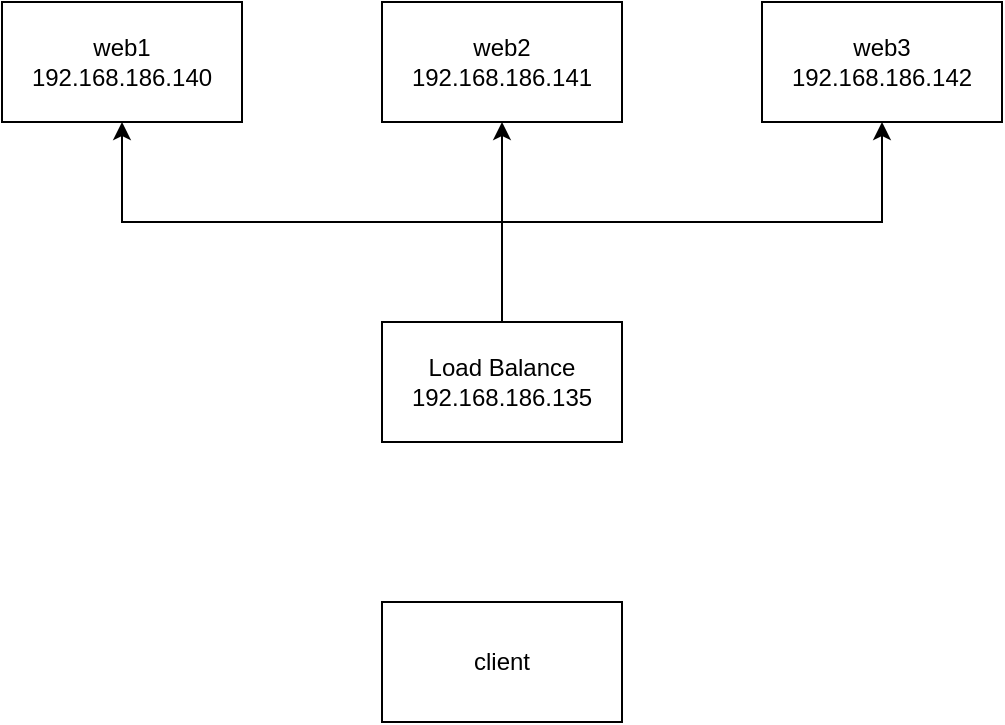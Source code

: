<mxfile version="14.7.6" type="github">
  <diagram id="5qIl3elBrcXpy-GFM9ye" name="Page-1">
    <mxGraphModel dx="706" dy="405" grid="1" gridSize="10" guides="1" tooltips="1" connect="1" arrows="1" fold="1" page="1" pageScale="1" pageWidth="827" pageHeight="1169" math="0" shadow="0">
      <root>
        <mxCell id="0" />
        <mxCell id="1" parent="0" />
        <mxCell id="cJYdWhawQsmr0SMR5G5_-1" value="web1&lt;br&gt;192.168.186.140" style="rounded=0;whiteSpace=wrap;html=1;" parent="1" vertex="1">
          <mxGeometry x="170" y="580" width="120" height="60" as="geometry" />
        </mxCell>
        <mxCell id="cJYdWhawQsmr0SMR5G5_-2" value="web2&lt;br&gt;192.168.186.141" style="rounded=0;whiteSpace=wrap;html=1;" parent="1" vertex="1">
          <mxGeometry x="360" y="580" width="120" height="60" as="geometry" />
        </mxCell>
        <mxCell id="cJYdWhawQsmr0SMR5G5_-3" value="web3&lt;br&gt;192.168.186.142" style="rounded=0;whiteSpace=wrap;html=1;" parent="1" vertex="1">
          <mxGeometry x="550" y="580" width="120" height="60" as="geometry" />
        </mxCell>
        <mxCell id="raVNPXhGQOJgfKJG0Fia-1" style="edgeStyle=orthogonalEdgeStyle;rounded=0;orthogonalLoop=1;jettySize=auto;html=1;exitX=0.5;exitY=0;exitDx=0;exitDy=0;entryX=0.5;entryY=1;entryDx=0;entryDy=0;" edge="1" parent="1" source="cJYdWhawQsmr0SMR5G5_-4" target="cJYdWhawQsmr0SMR5G5_-2">
          <mxGeometry relative="1" as="geometry" />
        </mxCell>
        <mxCell id="raVNPXhGQOJgfKJG0Fia-2" style="edgeStyle=orthogonalEdgeStyle;rounded=0;orthogonalLoop=1;jettySize=auto;html=1;exitX=0.5;exitY=0;exitDx=0;exitDy=0;entryX=0.5;entryY=1;entryDx=0;entryDy=0;" edge="1" parent="1" source="cJYdWhawQsmr0SMR5G5_-4" target="cJYdWhawQsmr0SMR5G5_-1">
          <mxGeometry relative="1" as="geometry" />
        </mxCell>
        <mxCell id="raVNPXhGQOJgfKJG0Fia-3" style="edgeStyle=orthogonalEdgeStyle;rounded=0;orthogonalLoop=1;jettySize=auto;html=1;exitX=0.5;exitY=0;exitDx=0;exitDy=0;entryX=0.5;entryY=1;entryDx=0;entryDy=0;" edge="1" parent="1" source="cJYdWhawQsmr0SMR5G5_-4" target="cJYdWhawQsmr0SMR5G5_-3">
          <mxGeometry relative="1" as="geometry" />
        </mxCell>
        <mxCell id="cJYdWhawQsmr0SMR5G5_-4" value="Load Balance&lt;br&gt;192.168.186.135" style="rounded=0;whiteSpace=wrap;html=1;" parent="1" vertex="1">
          <mxGeometry x="360" y="740" width="120" height="60" as="geometry" />
        </mxCell>
        <mxCell id="raVNPXhGQOJgfKJG0Fia-4" value="client&lt;br&gt;" style="rounded=0;whiteSpace=wrap;html=1;" vertex="1" parent="1">
          <mxGeometry x="360" y="880" width="120" height="60" as="geometry" />
        </mxCell>
      </root>
    </mxGraphModel>
  </diagram>
</mxfile>

